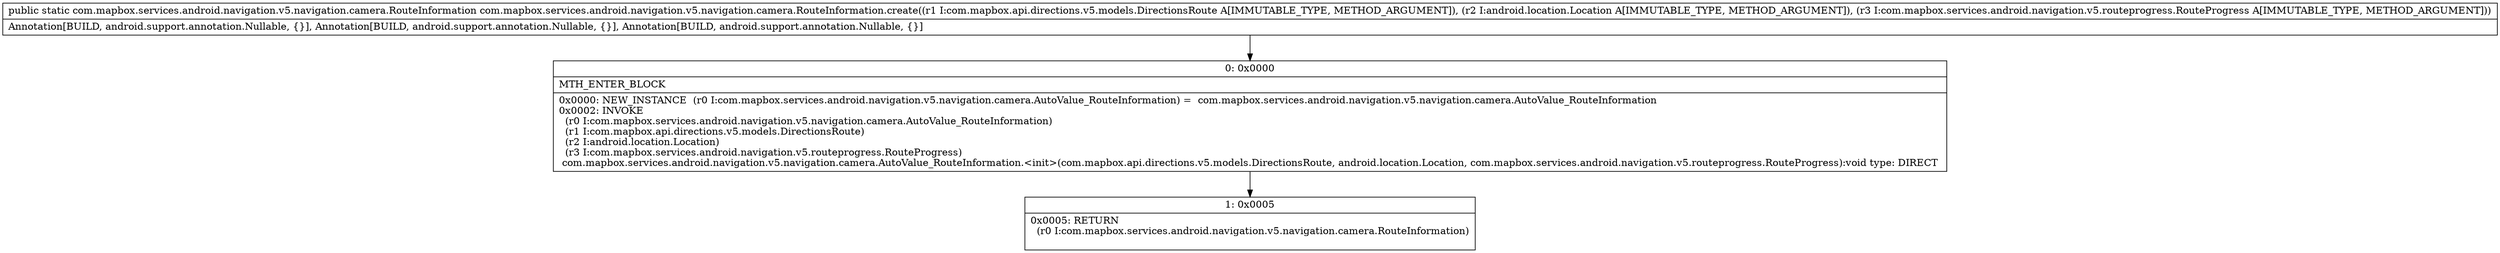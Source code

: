digraph "CFG forcom.mapbox.services.android.navigation.v5.navigation.camera.RouteInformation.create(Lcom\/mapbox\/api\/directions\/v5\/models\/DirectionsRoute;Landroid\/location\/Location;Lcom\/mapbox\/services\/android\/navigation\/v5\/routeprogress\/RouteProgress;)Lcom\/mapbox\/services\/android\/navigation\/v5\/navigation\/camera\/RouteInformation;" {
Node_0 [shape=record,label="{0\:\ 0x0000|MTH_ENTER_BLOCK\l|0x0000: NEW_INSTANCE  (r0 I:com.mapbox.services.android.navigation.v5.navigation.camera.AutoValue_RouteInformation) =  com.mapbox.services.android.navigation.v5.navigation.camera.AutoValue_RouteInformation \l0x0002: INVOKE  \l  (r0 I:com.mapbox.services.android.navigation.v5.navigation.camera.AutoValue_RouteInformation)\l  (r1 I:com.mapbox.api.directions.v5.models.DirectionsRoute)\l  (r2 I:android.location.Location)\l  (r3 I:com.mapbox.services.android.navigation.v5.routeprogress.RouteProgress)\l com.mapbox.services.android.navigation.v5.navigation.camera.AutoValue_RouteInformation.\<init\>(com.mapbox.api.directions.v5.models.DirectionsRoute, android.location.Location, com.mapbox.services.android.navigation.v5.routeprogress.RouteProgress):void type: DIRECT \l}"];
Node_1 [shape=record,label="{1\:\ 0x0005|0x0005: RETURN  \l  (r0 I:com.mapbox.services.android.navigation.v5.navigation.camera.RouteInformation)\l \l}"];
MethodNode[shape=record,label="{public static com.mapbox.services.android.navigation.v5.navigation.camera.RouteInformation com.mapbox.services.android.navigation.v5.navigation.camera.RouteInformation.create((r1 I:com.mapbox.api.directions.v5.models.DirectionsRoute A[IMMUTABLE_TYPE, METHOD_ARGUMENT]), (r2 I:android.location.Location A[IMMUTABLE_TYPE, METHOD_ARGUMENT]), (r3 I:com.mapbox.services.android.navigation.v5.routeprogress.RouteProgress A[IMMUTABLE_TYPE, METHOD_ARGUMENT]))  | Annotation[BUILD, android.support.annotation.Nullable, \{\}], Annotation[BUILD, android.support.annotation.Nullable, \{\}], Annotation[BUILD, android.support.annotation.Nullable, \{\}]\l}"];
MethodNode -> Node_0;
Node_0 -> Node_1;
}

